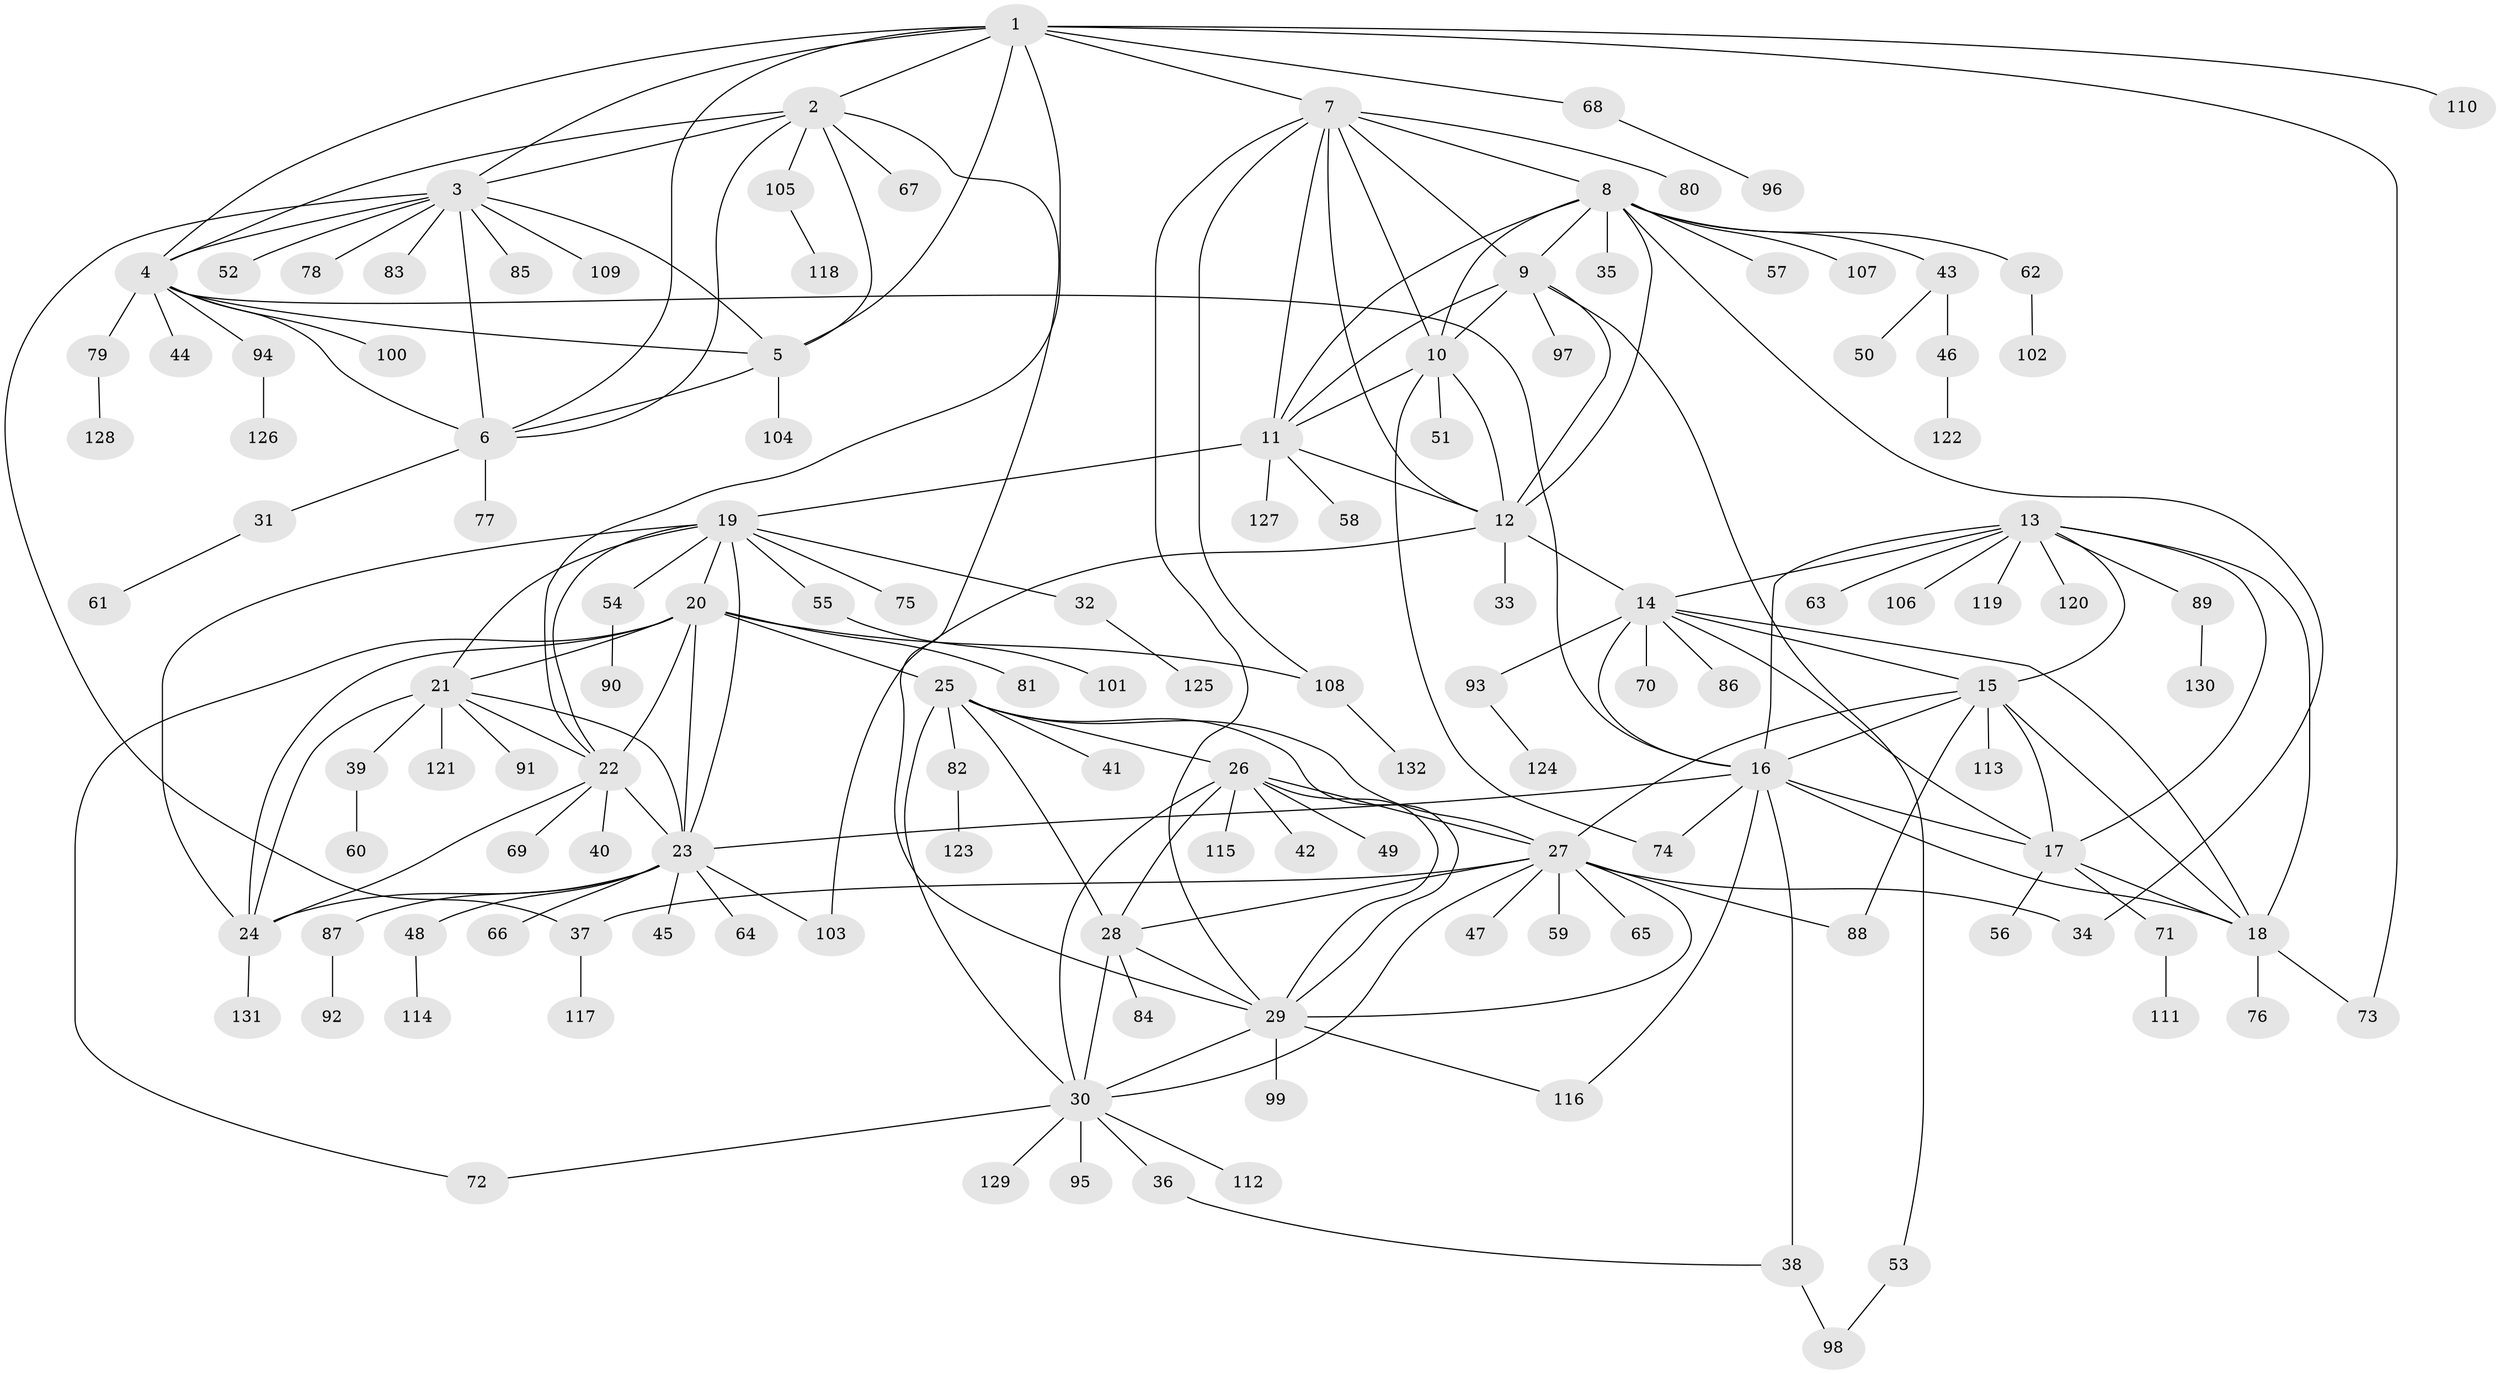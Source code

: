 // Generated by graph-tools (version 1.1) at 2025/50/03/09/25 03:50:41]
// undirected, 132 vertices, 198 edges
graph export_dot {
graph [start="1"]
  node [color=gray90,style=filled];
  1;
  2;
  3;
  4;
  5;
  6;
  7;
  8;
  9;
  10;
  11;
  12;
  13;
  14;
  15;
  16;
  17;
  18;
  19;
  20;
  21;
  22;
  23;
  24;
  25;
  26;
  27;
  28;
  29;
  30;
  31;
  32;
  33;
  34;
  35;
  36;
  37;
  38;
  39;
  40;
  41;
  42;
  43;
  44;
  45;
  46;
  47;
  48;
  49;
  50;
  51;
  52;
  53;
  54;
  55;
  56;
  57;
  58;
  59;
  60;
  61;
  62;
  63;
  64;
  65;
  66;
  67;
  68;
  69;
  70;
  71;
  72;
  73;
  74;
  75;
  76;
  77;
  78;
  79;
  80;
  81;
  82;
  83;
  84;
  85;
  86;
  87;
  88;
  89;
  90;
  91;
  92;
  93;
  94;
  95;
  96;
  97;
  98;
  99;
  100;
  101;
  102;
  103;
  104;
  105;
  106;
  107;
  108;
  109;
  110;
  111;
  112;
  113;
  114;
  115;
  116;
  117;
  118;
  119;
  120;
  121;
  122;
  123;
  124;
  125;
  126;
  127;
  128;
  129;
  130;
  131;
  132;
  1 -- 2;
  1 -- 3;
  1 -- 4;
  1 -- 5;
  1 -- 6;
  1 -- 7;
  1 -- 22;
  1 -- 68;
  1 -- 73;
  1 -- 110;
  2 -- 3;
  2 -- 4;
  2 -- 5;
  2 -- 6;
  2 -- 29;
  2 -- 67;
  2 -- 105;
  3 -- 4;
  3 -- 5;
  3 -- 6;
  3 -- 37;
  3 -- 52;
  3 -- 78;
  3 -- 83;
  3 -- 85;
  3 -- 109;
  4 -- 5;
  4 -- 6;
  4 -- 16;
  4 -- 44;
  4 -- 79;
  4 -- 94;
  4 -- 100;
  5 -- 6;
  5 -- 104;
  6 -- 31;
  6 -- 77;
  7 -- 8;
  7 -- 9;
  7 -- 10;
  7 -- 11;
  7 -- 12;
  7 -- 29;
  7 -- 80;
  7 -- 108;
  8 -- 9;
  8 -- 10;
  8 -- 11;
  8 -- 12;
  8 -- 34;
  8 -- 35;
  8 -- 43;
  8 -- 57;
  8 -- 62;
  8 -- 107;
  9 -- 10;
  9 -- 11;
  9 -- 12;
  9 -- 53;
  9 -- 97;
  10 -- 11;
  10 -- 12;
  10 -- 51;
  10 -- 74;
  11 -- 12;
  11 -- 19;
  11 -- 58;
  11 -- 127;
  12 -- 14;
  12 -- 33;
  12 -- 103;
  13 -- 14;
  13 -- 15;
  13 -- 16;
  13 -- 17;
  13 -- 18;
  13 -- 63;
  13 -- 89;
  13 -- 106;
  13 -- 119;
  13 -- 120;
  14 -- 15;
  14 -- 16;
  14 -- 17;
  14 -- 18;
  14 -- 70;
  14 -- 86;
  14 -- 93;
  15 -- 16;
  15 -- 17;
  15 -- 18;
  15 -- 27;
  15 -- 88;
  15 -- 113;
  16 -- 17;
  16 -- 18;
  16 -- 23;
  16 -- 38;
  16 -- 74;
  16 -- 116;
  17 -- 18;
  17 -- 56;
  17 -- 71;
  18 -- 73;
  18 -- 76;
  19 -- 20;
  19 -- 21;
  19 -- 22;
  19 -- 23;
  19 -- 24;
  19 -- 32;
  19 -- 54;
  19 -- 55;
  19 -- 75;
  20 -- 21;
  20 -- 22;
  20 -- 23;
  20 -- 24;
  20 -- 25;
  20 -- 72;
  20 -- 81;
  20 -- 108;
  21 -- 22;
  21 -- 23;
  21 -- 24;
  21 -- 39;
  21 -- 91;
  21 -- 121;
  22 -- 23;
  22 -- 24;
  22 -- 40;
  22 -- 69;
  23 -- 24;
  23 -- 45;
  23 -- 48;
  23 -- 64;
  23 -- 66;
  23 -- 87;
  23 -- 103;
  24 -- 131;
  25 -- 26;
  25 -- 27;
  25 -- 28;
  25 -- 29;
  25 -- 30;
  25 -- 41;
  25 -- 82;
  26 -- 27;
  26 -- 28;
  26 -- 29;
  26 -- 30;
  26 -- 42;
  26 -- 49;
  26 -- 115;
  27 -- 28;
  27 -- 29;
  27 -- 30;
  27 -- 34;
  27 -- 37;
  27 -- 47;
  27 -- 59;
  27 -- 65;
  27 -- 88;
  28 -- 29;
  28 -- 30;
  28 -- 84;
  29 -- 30;
  29 -- 99;
  29 -- 116;
  30 -- 36;
  30 -- 72;
  30 -- 95;
  30 -- 112;
  30 -- 129;
  31 -- 61;
  32 -- 125;
  36 -- 38;
  37 -- 117;
  38 -- 98;
  39 -- 60;
  43 -- 46;
  43 -- 50;
  46 -- 122;
  48 -- 114;
  53 -- 98;
  54 -- 90;
  55 -- 101;
  62 -- 102;
  68 -- 96;
  71 -- 111;
  79 -- 128;
  82 -- 123;
  87 -- 92;
  89 -- 130;
  93 -- 124;
  94 -- 126;
  105 -- 118;
  108 -- 132;
}
